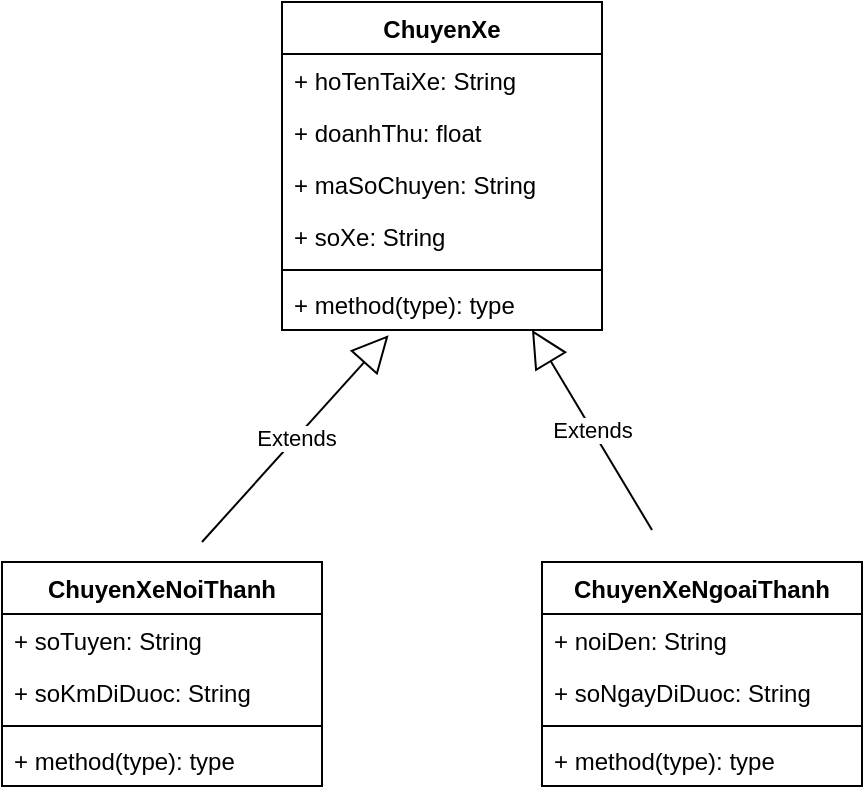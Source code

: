 <mxfile version="20.2.8" type="device"><diagram id="uf9xWXWoyfjQfwxuxWy3" name="Page-1"><mxGraphModel dx="992" dy="1717" grid="1" gridSize="10" guides="1" tooltips="1" connect="1" arrows="1" fold="1" page="1" pageScale="1" pageWidth="850" pageHeight="1100" math="0" shadow="0"><root><mxCell id="0"/><mxCell id="1" parent="0"/><mxCell id="W9skbBDJXp8FNHec2DUq-1" value="ChuyenXeNoiThanh" style="swimlane;fontStyle=1;align=center;verticalAlign=top;childLayout=stackLayout;horizontal=1;startSize=26;horizontalStack=0;resizeParent=1;resizeParentMax=0;resizeLast=0;collapsible=1;marginBottom=0;" vertex="1" parent="1"><mxGeometry x="130" y="160" width="160" height="112" as="geometry"/></mxCell><mxCell id="W9skbBDJXp8FNHec2DUq-10" value="+ soTuyen: String" style="text;strokeColor=none;fillColor=none;align=left;verticalAlign=top;spacingLeft=4;spacingRight=4;overflow=hidden;rotatable=0;points=[[0,0.5],[1,0.5]];portConstraint=eastwest;" vertex="1" parent="W9skbBDJXp8FNHec2DUq-1"><mxGeometry y="26" width="160" height="26" as="geometry"/></mxCell><mxCell id="W9skbBDJXp8FNHec2DUq-13" value="+ soKmDiDuoc: String" style="text;strokeColor=none;fillColor=none;align=left;verticalAlign=top;spacingLeft=4;spacingRight=4;overflow=hidden;rotatable=0;points=[[0,0.5],[1,0.5]];portConstraint=eastwest;" vertex="1" parent="W9skbBDJXp8FNHec2DUq-1"><mxGeometry y="52" width="160" height="26" as="geometry"/></mxCell><mxCell id="W9skbBDJXp8FNHec2DUq-3" value="" style="line;strokeWidth=1;fillColor=none;align=left;verticalAlign=middle;spacingTop=-1;spacingLeft=3;spacingRight=3;rotatable=0;labelPosition=right;points=[];portConstraint=eastwest;strokeColor=inherit;" vertex="1" parent="W9skbBDJXp8FNHec2DUq-1"><mxGeometry y="78" width="160" height="8" as="geometry"/></mxCell><mxCell id="W9skbBDJXp8FNHec2DUq-4" value="+ method(type): type" style="text;strokeColor=none;fillColor=none;align=left;verticalAlign=top;spacingLeft=4;spacingRight=4;overflow=hidden;rotatable=0;points=[[0,0.5],[1,0.5]];portConstraint=eastwest;" vertex="1" parent="W9skbBDJXp8FNHec2DUq-1"><mxGeometry y="86" width="160" height="26" as="geometry"/></mxCell><mxCell id="W9skbBDJXp8FNHec2DUq-5" value="ChuyenXe" style="swimlane;fontStyle=1;align=center;verticalAlign=top;childLayout=stackLayout;horizontal=1;startSize=26;horizontalStack=0;resizeParent=1;resizeParentMax=0;resizeLast=0;collapsible=1;marginBottom=0;" vertex="1" parent="1"><mxGeometry x="270" y="-120" width="160" height="164" as="geometry"/></mxCell><mxCell id="W9skbBDJXp8FNHec2DUq-9" value="+ hoTenTaiXe: String" style="text;strokeColor=none;fillColor=none;align=left;verticalAlign=top;spacingLeft=4;spacingRight=4;overflow=hidden;rotatable=0;points=[[0,0.5],[1,0.5]];portConstraint=eastwest;" vertex="1" parent="W9skbBDJXp8FNHec2DUq-5"><mxGeometry y="26" width="160" height="26" as="geometry"/></mxCell><mxCell id="W9skbBDJXp8FNHec2DUq-12" value="+ doanhThu: float" style="text;strokeColor=none;fillColor=none;align=left;verticalAlign=top;spacingLeft=4;spacingRight=4;overflow=hidden;rotatable=0;points=[[0,0.5],[1,0.5]];portConstraint=eastwest;" vertex="1" parent="W9skbBDJXp8FNHec2DUq-5"><mxGeometry y="52" width="160" height="26" as="geometry"/></mxCell><mxCell id="W9skbBDJXp8FNHec2DUq-11" value="+ maSoChuyen: String" style="text;strokeColor=none;fillColor=none;align=left;verticalAlign=top;spacingLeft=4;spacingRight=4;overflow=hidden;rotatable=0;points=[[0,0.5],[1,0.5]];portConstraint=eastwest;" vertex="1" parent="W9skbBDJXp8FNHec2DUq-5"><mxGeometry y="78" width="160" height="26" as="geometry"/></mxCell><mxCell id="W9skbBDJXp8FNHec2DUq-2" value="+ soXe: String" style="text;strokeColor=none;fillColor=none;align=left;verticalAlign=top;spacingLeft=4;spacingRight=4;overflow=hidden;rotatable=0;points=[[0,0.5],[1,0.5]];portConstraint=eastwest;" vertex="1" parent="W9skbBDJXp8FNHec2DUq-5"><mxGeometry y="104" width="160" height="26" as="geometry"/></mxCell><mxCell id="W9skbBDJXp8FNHec2DUq-7" value="" style="line;strokeWidth=1;fillColor=none;align=left;verticalAlign=middle;spacingTop=-1;spacingLeft=3;spacingRight=3;rotatable=0;labelPosition=right;points=[];portConstraint=eastwest;strokeColor=inherit;" vertex="1" parent="W9skbBDJXp8FNHec2DUq-5"><mxGeometry y="130" width="160" height="8" as="geometry"/></mxCell><mxCell id="W9skbBDJXp8FNHec2DUq-8" value="+ method(type): type" style="text;strokeColor=none;fillColor=none;align=left;verticalAlign=top;spacingLeft=4;spacingRight=4;overflow=hidden;rotatable=0;points=[[0,0.5],[1,0.5]];portConstraint=eastwest;" vertex="1" parent="W9skbBDJXp8FNHec2DUq-5"><mxGeometry y="138" width="160" height="26" as="geometry"/></mxCell><mxCell id="W9skbBDJXp8FNHec2DUq-14" value="ChuyenXeNgoaiThanh" style="swimlane;fontStyle=1;align=center;verticalAlign=top;childLayout=stackLayout;horizontal=1;startSize=26;horizontalStack=0;resizeParent=1;resizeParentMax=0;resizeLast=0;collapsible=1;marginBottom=0;" vertex="1" parent="1"><mxGeometry x="400" y="160" width="160" height="112" as="geometry"/></mxCell><mxCell id="W9skbBDJXp8FNHec2DUq-19" value="+ noiDen: String" style="text;strokeColor=none;fillColor=none;align=left;verticalAlign=top;spacingLeft=4;spacingRight=4;overflow=hidden;rotatable=0;points=[[0,0.5],[1,0.5]];portConstraint=eastwest;" vertex="1" parent="W9skbBDJXp8FNHec2DUq-14"><mxGeometry y="26" width="160" height="26" as="geometry"/></mxCell><mxCell id="W9skbBDJXp8FNHec2DUq-20" value="+ soNgayDiDuoc: String" style="text;strokeColor=none;fillColor=none;align=left;verticalAlign=top;spacingLeft=4;spacingRight=4;overflow=hidden;rotatable=0;points=[[0,0.5],[1,0.5]];portConstraint=eastwest;" vertex="1" parent="W9skbBDJXp8FNHec2DUq-14"><mxGeometry y="52" width="160" height="26" as="geometry"/></mxCell><mxCell id="W9skbBDJXp8FNHec2DUq-21" value="" style="line;strokeWidth=1;fillColor=none;align=left;verticalAlign=middle;spacingTop=-1;spacingLeft=3;spacingRight=3;rotatable=0;labelPosition=right;points=[];portConstraint=eastwest;strokeColor=inherit;" vertex="1" parent="W9skbBDJXp8FNHec2DUq-14"><mxGeometry y="78" width="160" height="8" as="geometry"/></mxCell><mxCell id="W9skbBDJXp8FNHec2DUq-22" value="+ method(type): type" style="text;strokeColor=none;fillColor=none;align=left;verticalAlign=top;spacingLeft=4;spacingRight=4;overflow=hidden;rotatable=0;points=[[0,0.5],[1,0.5]];portConstraint=eastwest;" vertex="1" parent="W9skbBDJXp8FNHec2DUq-14"><mxGeometry y="86" width="160" height="26" as="geometry"/></mxCell><mxCell id="W9skbBDJXp8FNHec2DUq-24" value="Extends" style="endArrow=block;endSize=16;endFill=0;html=1;rounded=0;entryX=0.333;entryY=1.1;entryDx=0;entryDy=0;entryPerimeter=0;" edge="1" parent="1" target="W9skbBDJXp8FNHec2DUq-8"><mxGeometry width="160" relative="1" as="geometry"><mxPoint x="230" y="150" as="sourcePoint"/><mxPoint x="320" y="60" as="targetPoint"/></mxGeometry></mxCell><mxCell id="W9skbBDJXp8FNHec2DUq-25" value="Extends" style="endArrow=block;endSize=16;endFill=0;html=1;rounded=0;" edge="1" parent="1"><mxGeometry width="160" relative="1" as="geometry"><mxPoint x="455" y="144" as="sourcePoint"/><mxPoint x="395" y="44" as="targetPoint"/></mxGeometry></mxCell></root></mxGraphModel></diagram></mxfile>